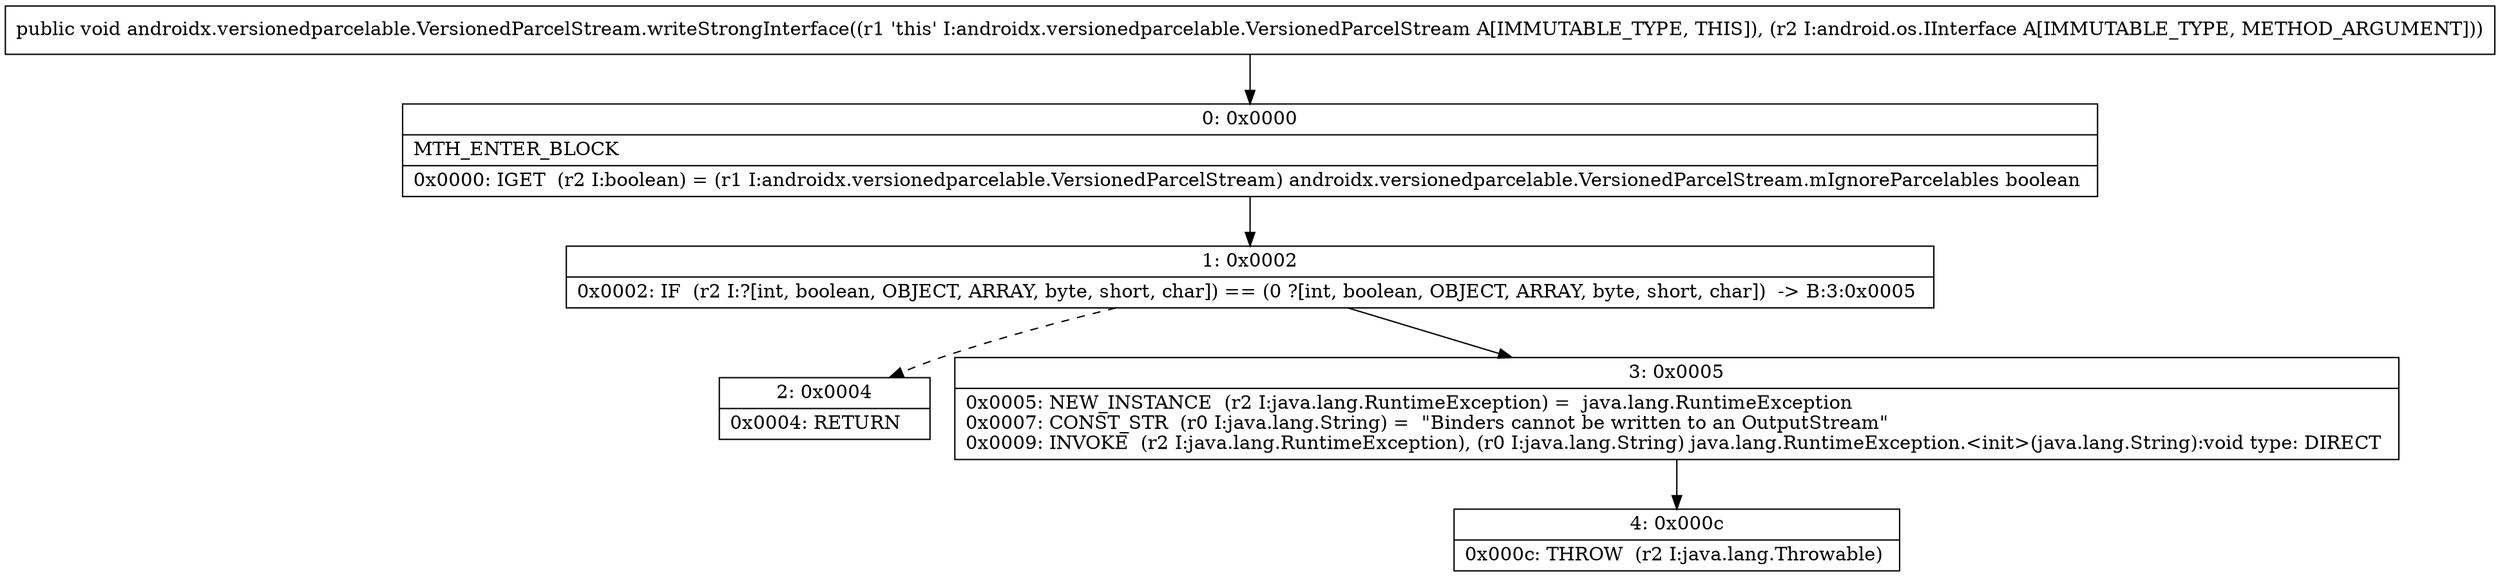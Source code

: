 digraph "CFG forandroidx.versionedparcelable.VersionedParcelStream.writeStrongInterface(Landroid\/os\/IInterface;)V" {
Node_0 [shape=record,label="{0\:\ 0x0000|MTH_ENTER_BLOCK\l|0x0000: IGET  (r2 I:boolean) = (r1 I:androidx.versionedparcelable.VersionedParcelStream) androidx.versionedparcelable.VersionedParcelStream.mIgnoreParcelables boolean \l}"];
Node_1 [shape=record,label="{1\:\ 0x0002|0x0002: IF  (r2 I:?[int, boolean, OBJECT, ARRAY, byte, short, char]) == (0 ?[int, boolean, OBJECT, ARRAY, byte, short, char])  \-\> B:3:0x0005 \l}"];
Node_2 [shape=record,label="{2\:\ 0x0004|0x0004: RETURN   \l}"];
Node_3 [shape=record,label="{3\:\ 0x0005|0x0005: NEW_INSTANCE  (r2 I:java.lang.RuntimeException) =  java.lang.RuntimeException \l0x0007: CONST_STR  (r0 I:java.lang.String) =  \"Binders cannot be written to an OutputStream\" \l0x0009: INVOKE  (r2 I:java.lang.RuntimeException), (r0 I:java.lang.String) java.lang.RuntimeException.\<init\>(java.lang.String):void type: DIRECT \l}"];
Node_4 [shape=record,label="{4\:\ 0x000c|0x000c: THROW  (r2 I:java.lang.Throwable) \l}"];
MethodNode[shape=record,label="{public void androidx.versionedparcelable.VersionedParcelStream.writeStrongInterface((r1 'this' I:androidx.versionedparcelable.VersionedParcelStream A[IMMUTABLE_TYPE, THIS]), (r2 I:android.os.IInterface A[IMMUTABLE_TYPE, METHOD_ARGUMENT])) }"];
MethodNode -> Node_0;
Node_0 -> Node_1;
Node_1 -> Node_2[style=dashed];
Node_1 -> Node_3;
Node_3 -> Node_4;
}

